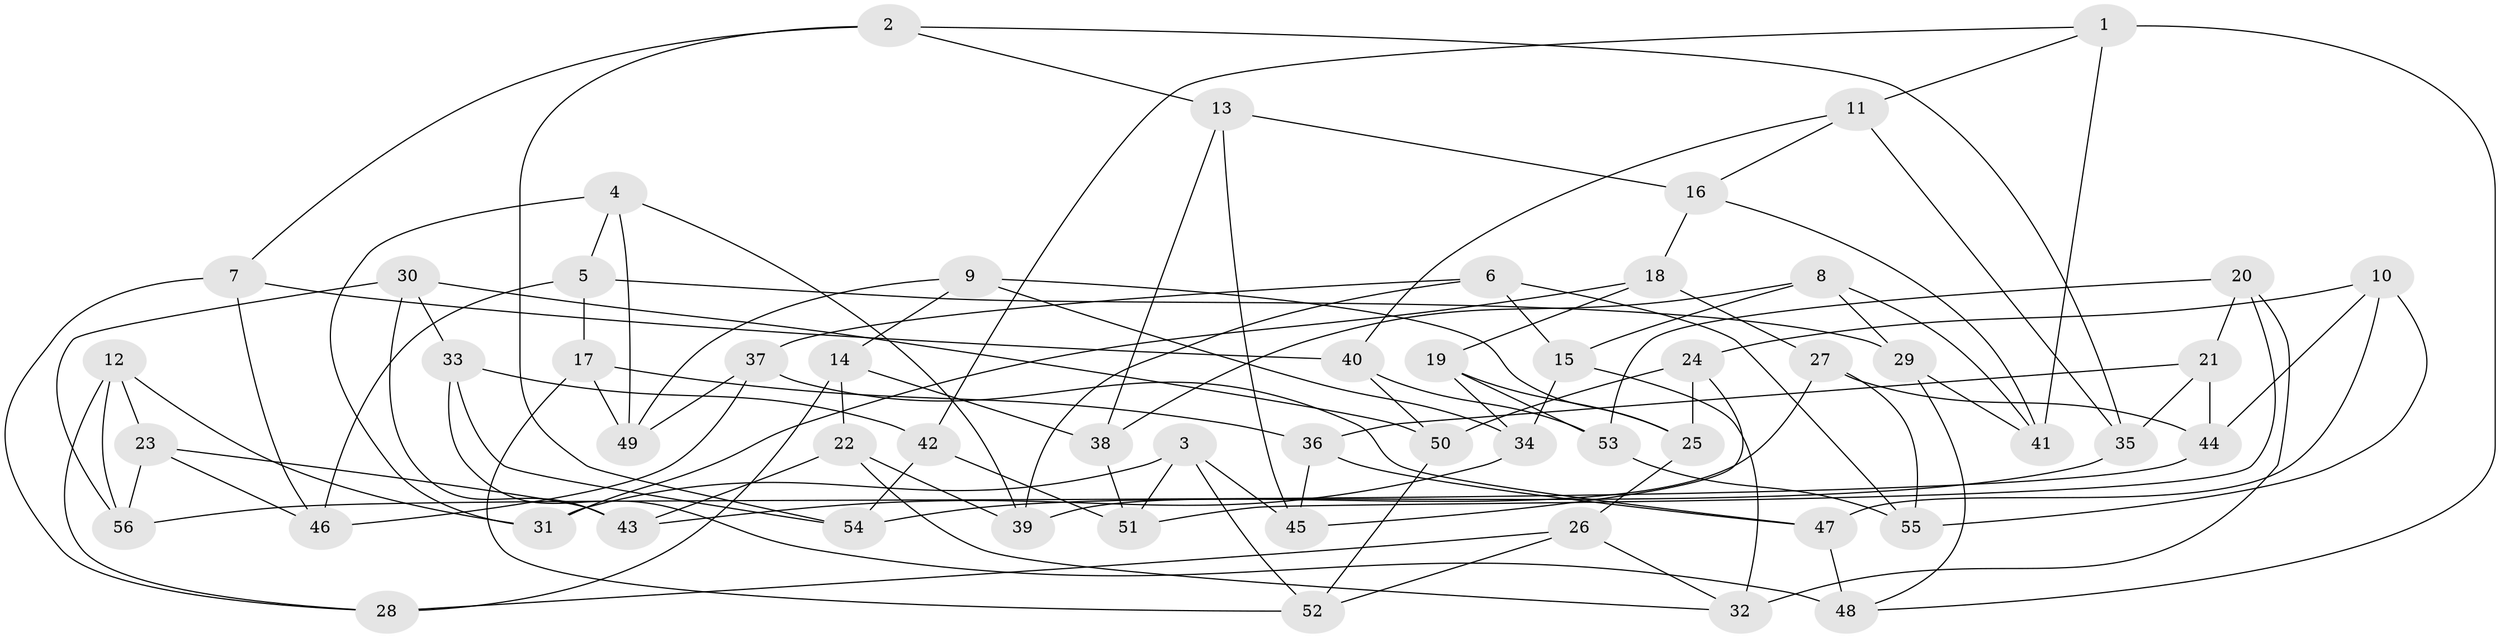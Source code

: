 // Generated by graph-tools (version 1.1) at 2025/58/03/09/25 04:58:00]
// undirected, 56 vertices, 112 edges
graph export_dot {
graph [start="1"]
  node [color=gray90,style=filled];
  1;
  2;
  3;
  4;
  5;
  6;
  7;
  8;
  9;
  10;
  11;
  12;
  13;
  14;
  15;
  16;
  17;
  18;
  19;
  20;
  21;
  22;
  23;
  24;
  25;
  26;
  27;
  28;
  29;
  30;
  31;
  32;
  33;
  34;
  35;
  36;
  37;
  38;
  39;
  40;
  41;
  42;
  43;
  44;
  45;
  46;
  47;
  48;
  49;
  50;
  51;
  52;
  53;
  54;
  55;
  56;
  1 -- 42;
  1 -- 41;
  1 -- 48;
  1 -- 11;
  2 -- 54;
  2 -- 7;
  2 -- 13;
  2 -- 35;
  3 -- 51;
  3 -- 45;
  3 -- 52;
  3 -- 31;
  4 -- 49;
  4 -- 31;
  4 -- 5;
  4 -- 39;
  5 -- 46;
  5 -- 29;
  5 -- 17;
  6 -- 55;
  6 -- 37;
  6 -- 15;
  6 -- 39;
  7 -- 28;
  7 -- 46;
  7 -- 40;
  8 -- 15;
  8 -- 38;
  8 -- 41;
  8 -- 29;
  9 -- 14;
  9 -- 49;
  9 -- 34;
  9 -- 25;
  10 -- 44;
  10 -- 55;
  10 -- 24;
  10 -- 47;
  11 -- 16;
  11 -- 40;
  11 -- 35;
  12 -- 28;
  12 -- 56;
  12 -- 31;
  12 -- 23;
  13 -- 45;
  13 -- 16;
  13 -- 38;
  14 -- 28;
  14 -- 38;
  14 -- 22;
  15 -- 32;
  15 -- 34;
  16 -- 18;
  16 -- 41;
  17 -- 49;
  17 -- 36;
  17 -- 52;
  18 -- 27;
  18 -- 31;
  18 -- 19;
  19 -- 53;
  19 -- 34;
  19 -- 25;
  20 -- 32;
  20 -- 51;
  20 -- 21;
  20 -- 53;
  21 -- 44;
  21 -- 36;
  21 -- 35;
  22 -- 39;
  22 -- 32;
  22 -- 43;
  23 -- 46;
  23 -- 56;
  23 -- 43;
  24 -- 50;
  24 -- 45;
  24 -- 25;
  25 -- 26;
  26 -- 28;
  26 -- 52;
  26 -- 32;
  27 -- 44;
  27 -- 39;
  27 -- 55;
  29 -- 41;
  29 -- 48;
  30 -- 33;
  30 -- 43;
  30 -- 56;
  30 -- 50;
  33 -- 48;
  33 -- 42;
  33 -- 54;
  34 -- 43;
  35 -- 54;
  36 -- 45;
  36 -- 47;
  37 -- 47;
  37 -- 49;
  37 -- 46;
  38 -- 51;
  40 -- 50;
  40 -- 53;
  42 -- 54;
  42 -- 51;
  44 -- 56;
  47 -- 48;
  50 -- 52;
  53 -- 55;
}
